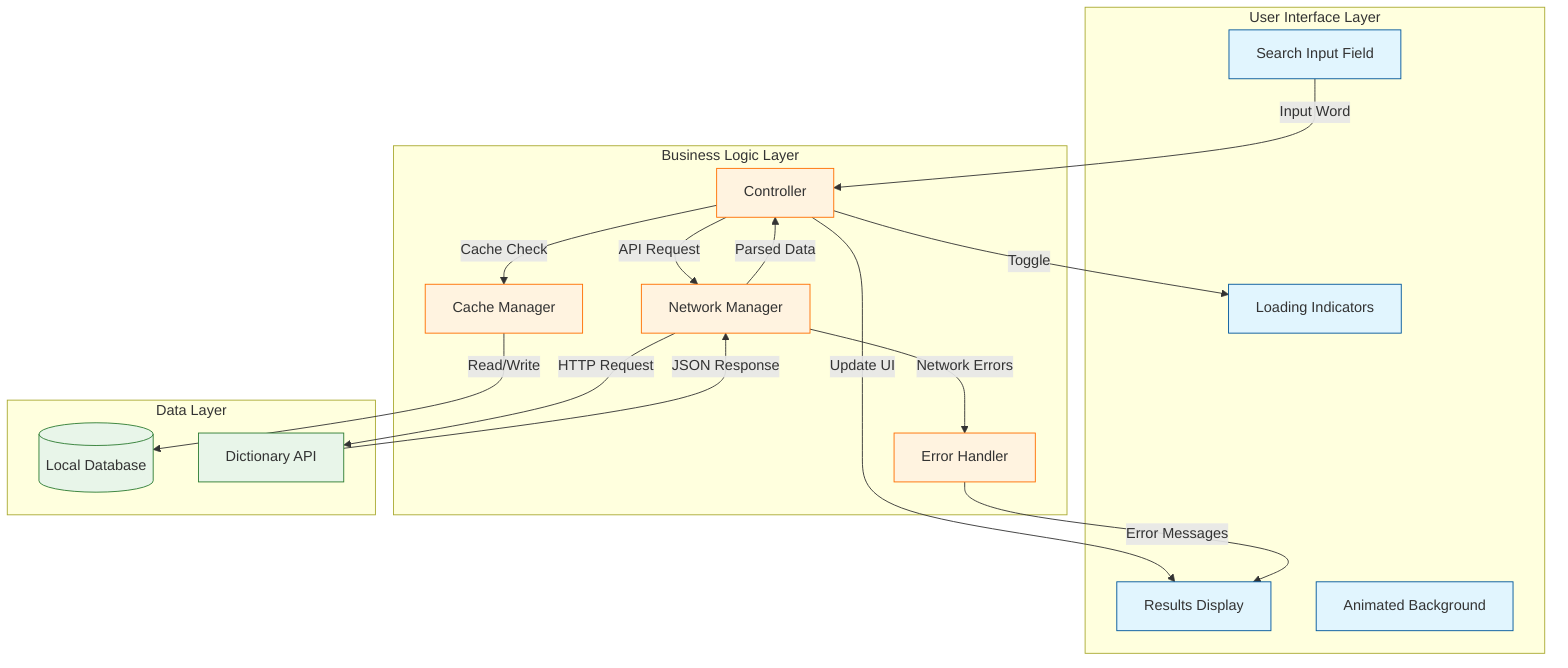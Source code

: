 graph TD
    subgraph UI["User Interface Layer"]
        SearchField[Search Input Field]
        ResultsView[Results Display]
        AnimatedBG[Animated Background]
        LoadingState[Loading Indicators]
    end

    subgraph BL["Business Logic Layer"]
        Controller[Controller]
        CacheManager[Cache Manager]
        ErrorHandler[Error Handler]
        NetworkManager[Network Manager]
    end

    subgraph Data["Data Layer"]
        LocalDB[(Local Database)]
        ExternalAPI[Dictionary API]
    end

    %% UI Layer Connections
    SearchField -->|Input Word| Controller
    Controller -->|Update UI| ResultsView
    Controller -->|Toggle| LoadingState

    %% Business Logic Connections
    Controller -->|Cache Check| CacheManager
    CacheManager -->|Read/Write| LocalDB
    Controller -->|API Request| NetworkManager
    NetworkManager -->|HTTP Request| ExternalAPI
    ExternalAPI -->|JSON Response| NetworkManager
    NetworkManager -->|Parsed Data| Controller
    
    %% Error Handling
    NetworkManager -->|Network Errors| ErrorHandler
    ErrorHandler -->|Error Messages| ResultsView

    %% Styling
    classDef uiClass fill:#e1f5fe,stroke:#01579b
    classDef logicClass fill:#fff3e0,stroke:#ff6f00
    classDef dataClass fill:#e8f5e9,stroke:#2e7d32

    class SearchField,ResultsView,AnimatedBG,LoadingState uiClass
    class Controller,CacheManager,ErrorHandler,NetworkManager logicClass
    class LocalDB,ExternalAPI dataClass